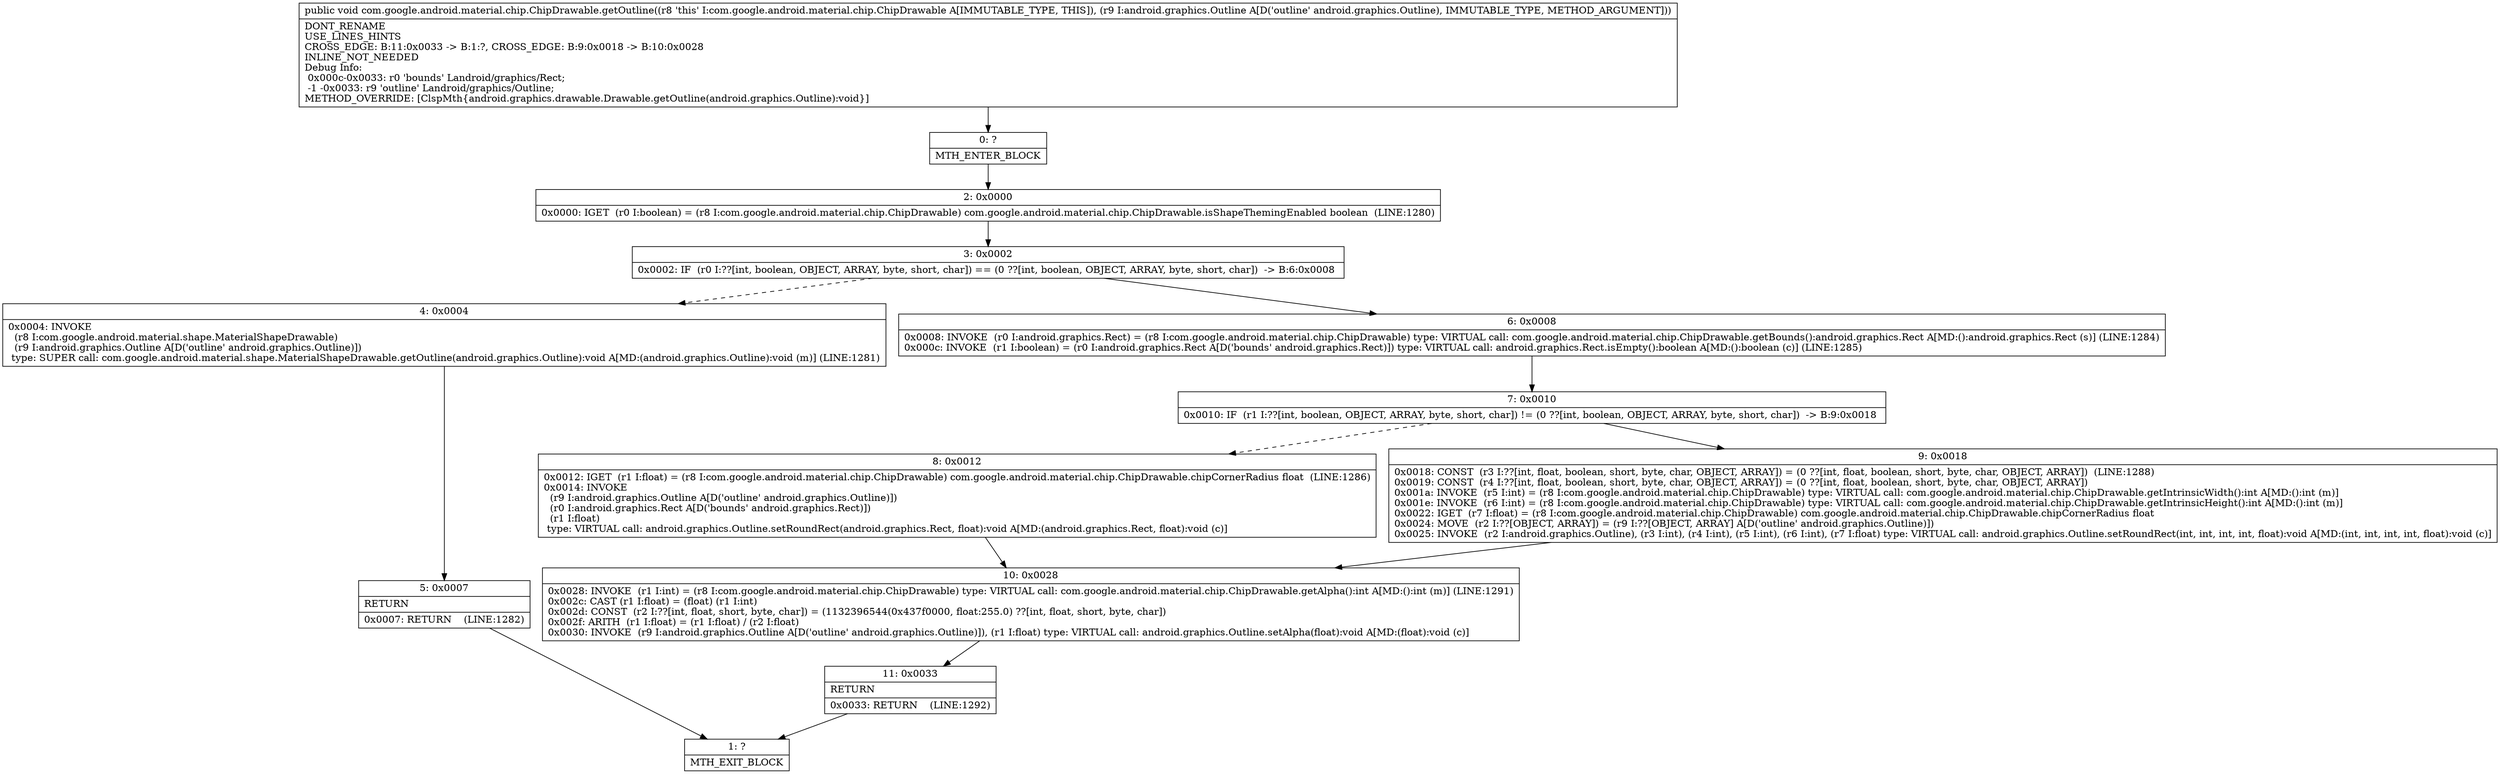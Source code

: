 digraph "CFG forcom.google.android.material.chip.ChipDrawable.getOutline(Landroid\/graphics\/Outline;)V" {
Node_0 [shape=record,label="{0\:\ ?|MTH_ENTER_BLOCK\l}"];
Node_2 [shape=record,label="{2\:\ 0x0000|0x0000: IGET  (r0 I:boolean) = (r8 I:com.google.android.material.chip.ChipDrawable) com.google.android.material.chip.ChipDrawable.isShapeThemingEnabled boolean  (LINE:1280)\l}"];
Node_3 [shape=record,label="{3\:\ 0x0002|0x0002: IF  (r0 I:??[int, boolean, OBJECT, ARRAY, byte, short, char]) == (0 ??[int, boolean, OBJECT, ARRAY, byte, short, char])  \-\> B:6:0x0008 \l}"];
Node_4 [shape=record,label="{4\:\ 0x0004|0x0004: INVOKE  \l  (r8 I:com.google.android.material.shape.MaterialShapeDrawable)\l  (r9 I:android.graphics.Outline A[D('outline' android.graphics.Outline)])\l type: SUPER call: com.google.android.material.shape.MaterialShapeDrawable.getOutline(android.graphics.Outline):void A[MD:(android.graphics.Outline):void (m)] (LINE:1281)\l}"];
Node_5 [shape=record,label="{5\:\ 0x0007|RETURN\l|0x0007: RETURN    (LINE:1282)\l}"];
Node_1 [shape=record,label="{1\:\ ?|MTH_EXIT_BLOCK\l}"];
Node_6 [shape=record,label="{6\:\ 0x0008|0x0008: INVOKE  (r0 I:android.graphics.Rect) = (r8 I:com.google.android.material.chip.ChipDrawable) type: VIRTUAL call: com.google.android.material.chip.ChipDrawable.getBounds():android.graphics.Rect A[MD:():android.graphics.Rect (s)] (LINE:1284)\l0x000c: INVOKE  (r1 I:boolean) = (r0 I:android.graphics.Rect A[D('bounds' android.graphics.Rect)]) type: VIRTUAL call: android.graphics.Rect.isEmpty():boolean A[MD:():boolean (c)] (LINE:1285)\l}"];
Node_7 [shape=record,label="{7\:\ 0x0010|0x0010: IF  (r1 I:??[int, boolean, OBJECT, ARRAY, byte, short, char]) != (0 ??[int, boolean, OBJECT, ARRAY, byte, short, char])  \-\> B:9:0x0018 \l}"];
Node_8 [shape=record,label="{8\:\ 0x0012|0x0012: IGET  (r1 I:float) = (r8 I:com.google.android.material.chip.ChipDrawable) com.google.android.material.chip.ChipDrawable.chipCornerRadius float  (LINE:1286)\l0x0014: INVOKE  \l  (r9 I:android.graphics.Outline A[D('outline' android.graphics.Outline)])\l  (r0 I:android.graphics.Rect A[D('bounds' android.graphics.Rect)])\l  (r1 I:float)\l type: VIRTUAL call: android.graphics.Outline.setRoundRect(android.graphics.Rect, float):void A[MD:(android.graphics.Rect, float):void (c)]\l}"];
Node_10 [shape=record,label="{10\:\ 0x0028|0x0028: INVOKE  (r1 I:int) = (r8 I:com.google.android.material.chip.ChipDrawable) type: VIRTUAL call: com.google.android.material.chip.ChipDrawable.getAlpha():int A[MD:():int (m)] (LINE:1291)\l0x002c: CAST (r1 I:float) = (float) (r1 I:int) \l0x002d: CONST  (r2 I:??[int, float, short, byte, char]) = (1132396544(0x437f0000, float:255.0) ??[int, float, short, byte, char]) \l0x002f: ARITH  (r1 I:float) = (r1 I:float) \/ (r2 I:float) \l0x0030: INVOKE  (r9 I:android.graphics.Outline A[D('outline' android.graphics.Outline)]), (r1 I:float) type: VIRTUAL call: android.graphics.Outline.setAlpha(float):void A[MD:(float):void (c)]\l}"];
Node_11 [shape=record,label="{11\:\ 0x0033|RETURN\l|0x0033: RETURN    (LINE:1292)\l}"];
Node_9 [shape=record,label="{9\:\ 0x0018|0x0018: CONST  (r3 I:??[int, float, boolean, short, byte, char, OBJECT, ARRAY]) = (0 ??[int, float, boolean, short, byte, char, OBJECT, ARRAY])  (LINE:1288)\l0x0019: CONST  (r4 I:??[int, float, boolean, short, byte, char, OBJECT, ARRAY]) = (0 ??[int, float, boolean, short, byte, char, OBJECT, ARRAY]) \l0x001a: INVOKE  (r5 I:int) = (r8 I:com.google.android.material.chip.ChipDrawable) type: VIRTUAL call: com.google.android.material.chip.ChipDrawable.getIntrinsicWidth():int A[MD:():int (m)]\l0x001e: INVOKE  (r6 I:int) = (r8 I:com.google.android.material.chip.ChipDrawable) type: VIRTUAL call: com.google.android.material.chip.ChipDrawable.getIntrinsicHeight():int A[MD:():int (m)]\l0x0022: IGET  (r7 I:float) = (r8 I:com.google.android.material.chip.ChipDrawable) com.google.android.material.chip.ChipDrawable.chipCornerRadius float \l0x0024: MOVE  (r2 I:??[OBJECT, ARRAY]) = (r9 I:??[OBJECT, ARRAY] A[D('outline' android.graphics.Outline)]) \l0x0025: INVOKE  (r2 I:android.graphics.Outline), (r3 I:int), (r4 I:int), (r5 I:int), (r6 I:int), (r7 I:float) type: VIRTUAL call: android.graphics.Outline.setRoundRect(int, int, int, int, float):void A[MD:(int, int, int, int, float):void (c)]\l}"];
MethodNode[shape=record,label="{public void com.google.android.material.chip.ChipDrawable.getOutline((r8 'this' I:com.google.android.material.chip.ChipDrawable A[IMMUTABLE_TYPE, THIS]), (r9 I:android.graphics.Outline A[D('outline' android.graphics.Outline), IMMUTABLE_TYPE, METHOD_ARGUMENT]))  | DONT_RENAME\lUSE_LINES_HINTS\lCROSS_EDGE: B:11:0x0033 \-\> B:1:?, CROSS_EDGE: B:9:0x0018 \-\> B:10:0x0028\lINLINE_NOT_NEEDED\lDebug Info:\l  0x000c\-0x0033: r0 'bounds' Landroid\/graphics\/Rect;\l  \-1 \-0x0033: r9 'outline' Landroid\/graphics\/Outline;\lMETHOD_OVERRIDE: [ClspMth\{android.graphics.drawable.Drawable.getOutline(android.graphics.Outline):void\}]\l}"];
MethodNode -> Node_0;Node_0 -> Node_2;
Node_2 -> Node_3;
Node_3 -> Node_4[style=dashed];
Node_3 -> Node_6;
Node_4 -> Node_5;
Node_5 -> Node_1;
Node_6 -> Node_7;
Node_7 -> Node_8[style=dashed];
Node_7 -> Node_9;
Node_8 -> Node_10;
Node_10 -> Node_11;
Node_11 -> Node_1;
Node_9 -> Node_10;
}

